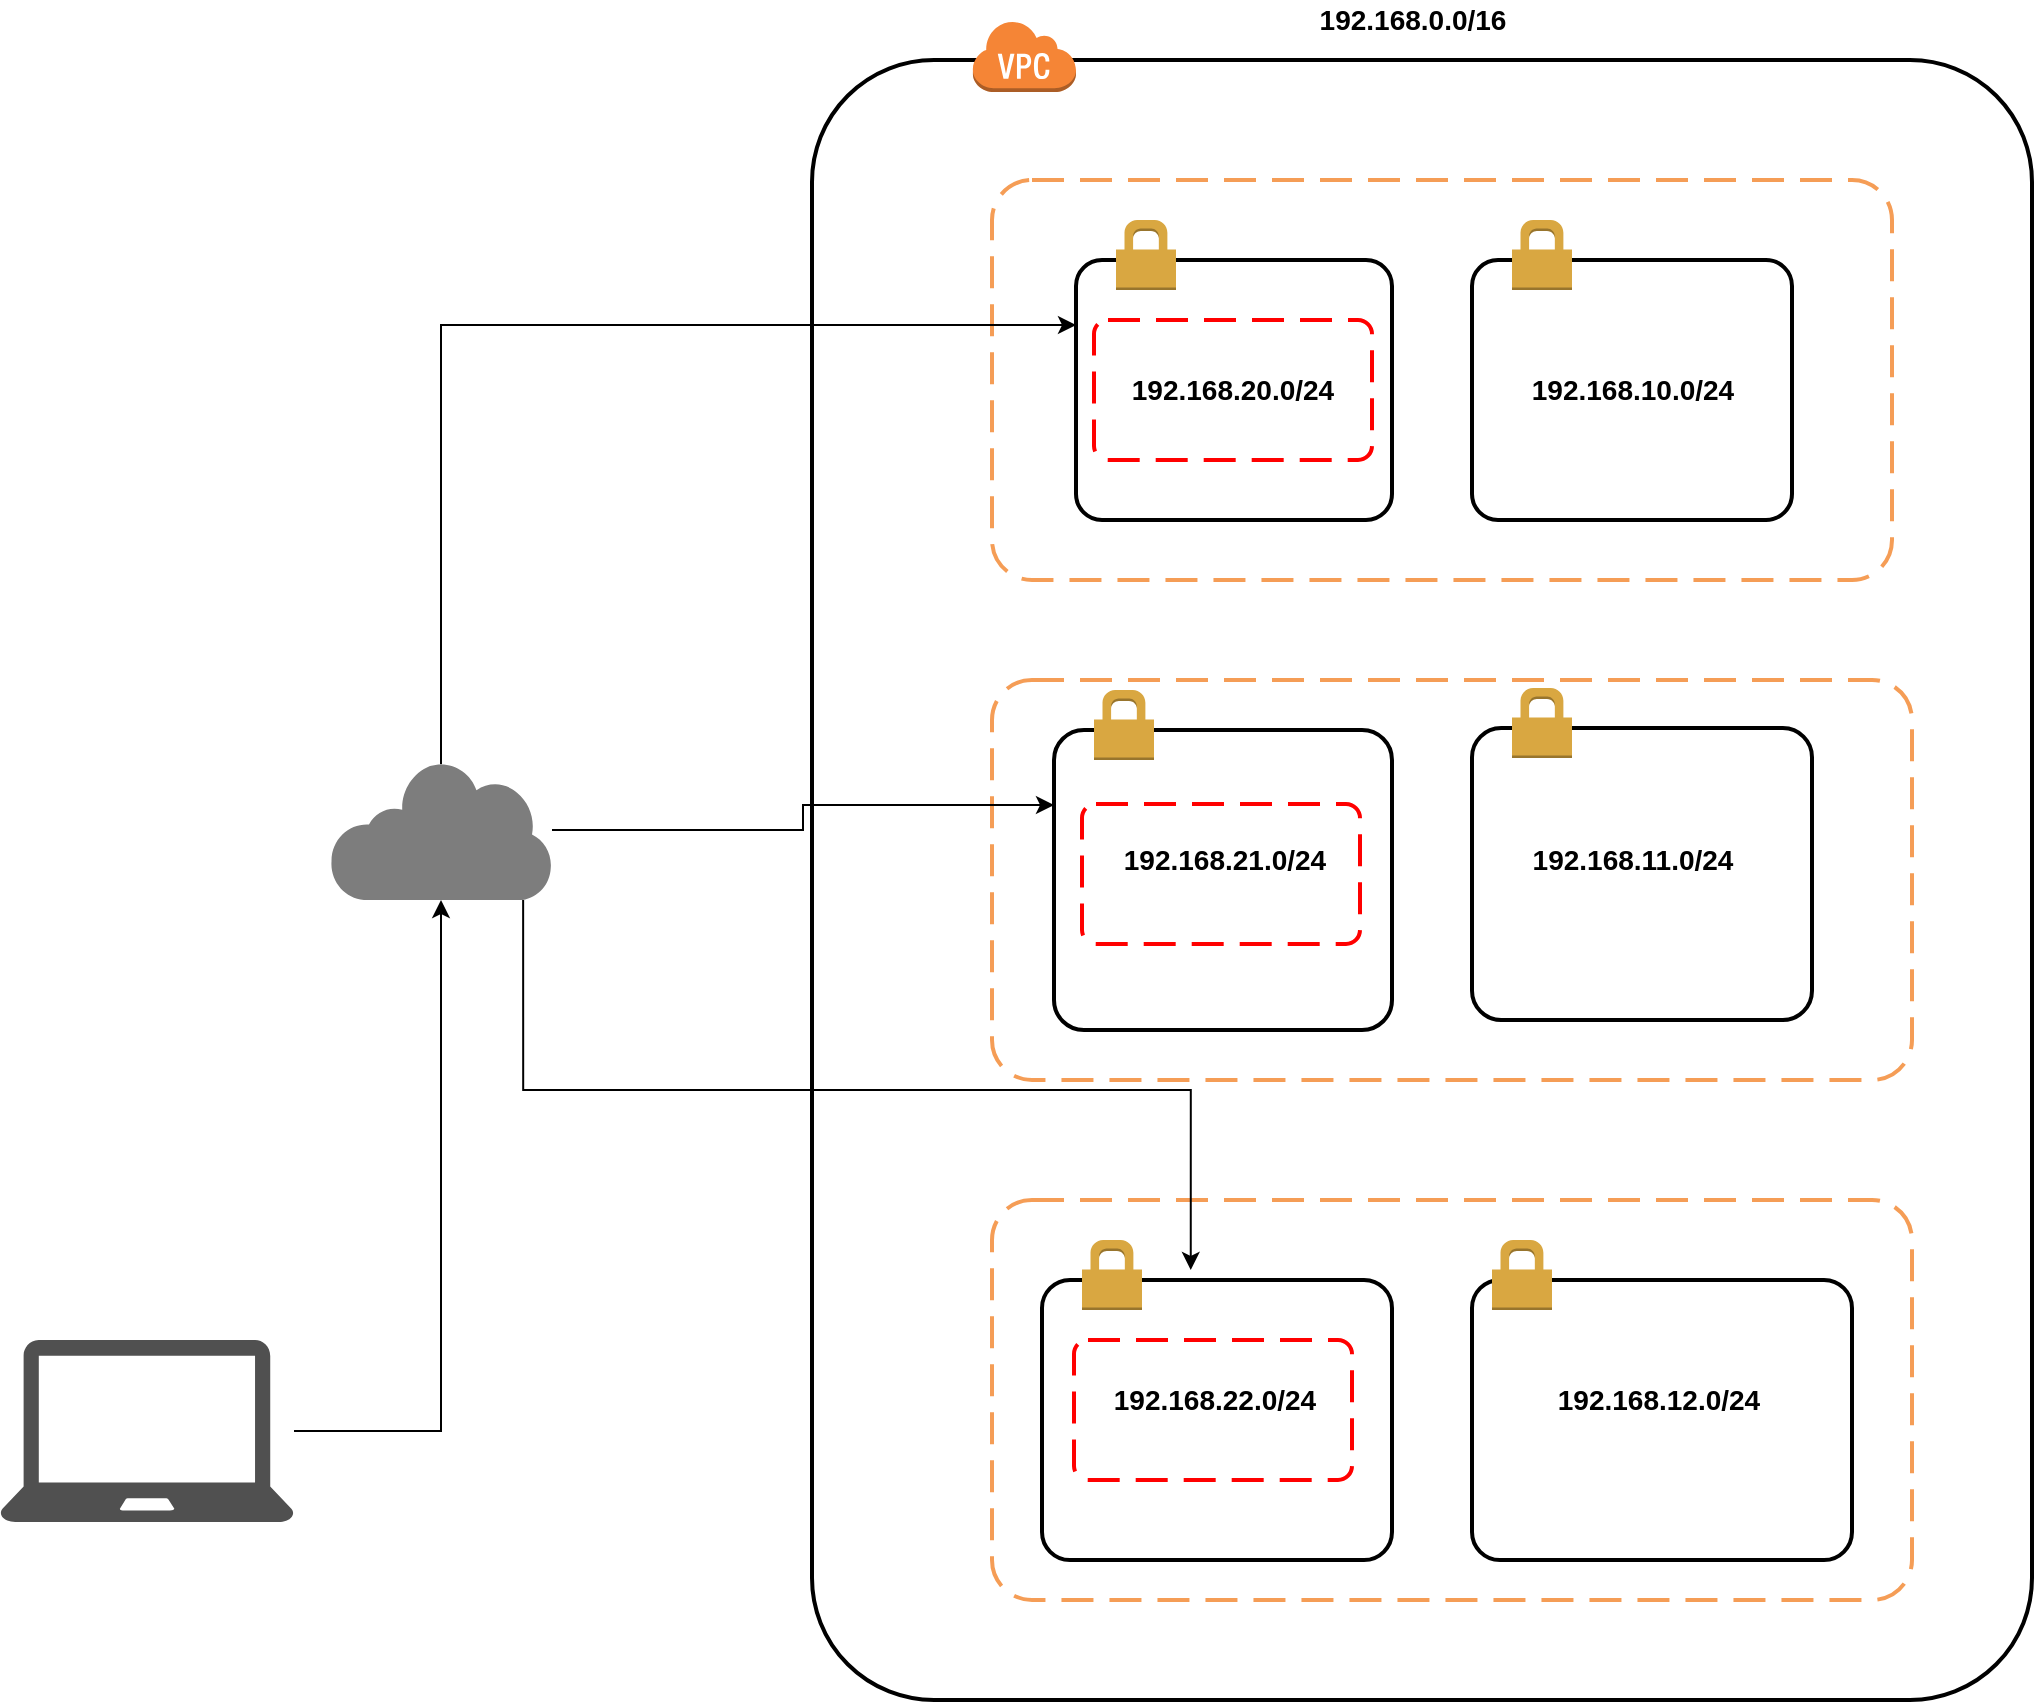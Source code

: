 <mxfile version="10.6.0" type="device"><diagram id="z_MdEBDGXkDoUOtXo7ME" name="Page-1"><mxGraphModel dx="2270" dy="761" grid="1" gridSize="10" guides="1" tooltips="1" connect="1" arrows="1" fold="1" page="1" pageScale="1" pageWidth="827" pageHeight="1169" math="0" shadow="0"><root><mxCell id="0"/><mxCell id="1" parent="0"/><mxCell id="tffGim2gGCRfPNkH6uo5-1" value="" style="rounded=1;arcSize=10;dashed=0;strokeColor=#000000;fillColor=none;gradientColor=none;strokeWidth=2;" vertex="1" parent="1"><mxGeometry x="50" y="190" width="610" height="820" as="geometry"/></mxCell><mxCell id="tffGim2gGCRfPNkH6uo5-2" value="" style="dashed=0;html=1;shape=mxgraph.aws3.virtual_private_cloud;fillColor=#F58536;gradientColor=none;dashed=0;" vertex="1" parent="1"><mxGeometry x="130" y="170" width="52" height="36" as="geometry"/></mxCell><mxCell id="tffGim2gGCRfPNkH6uo5-3" value="192.168.0.0/16&lt;br style=&quot;font-size: 14px;&quot;&gt;" style="text;html=1;resizable=0;autosize=1;align=center;verticalAlign=middle;points=[];fillColor=none;strokeColor=none;rounded=0;fontStyle=1;fontSize=14;" vertex="1" parent="1"><mxGeometry x="300" y="160" width="100" height="20" as="geometry"/></mxCell><mxCell id="tffGim2gGCRfPNkH6uo5-4" value="" style="rounded=1;arcSize=10;dashed=1;strokeColor=#F59D56;fillColor=none;gradientColor=none;dashPattern=8 4;strokeWidth=2;fontSize=14;" vertex="1" parent="1"><mxGeometry x="140" y="250" width="450" height="200" as="geometry"/></mxCell><mxCell id="tffGim2gGCRfPNkH6uo5-5" value="" style="rounded=1;arcSize=10;dashed=0;strokeColor=#000000;fillColor=none;gradientColor=none;strokeWidth=2;fontSize=14;" vertex="1" parent="1"><mxGeometry x="182" y="290" width="158" height="130" as="geometry"/></mxCell><mxCell id="tffGim2gGCRfPNkH6uo5-6" value="" style="dashed=0;html=1;shape=mxgraph.aws3.permissions;fillColor=#D9A741;gradientColor=none;dashed=0;fontSize=14;" vertex="1" parent="1"><mxGeometry x="202" y="270" width="30" height="35" as="geometry"/></mxCell><mxCell id="tffGim2gGCRfPNkH6uo5-7" value="" style="rounded=1;arcSize=10;dashed=0;strokeColor=#000000;fillColor=none;gradientColor=none;strokeWidth=2;fontSize=14;" vertex="1" parent="1"><mxGeometry x="380" y="290" width="160" height="130" as="geometry"/></mxCell><mxCell id="tffGim2gGCRfPNkH6uo5-8" value="" style="dashed=0;html=1;shape=mxgraph.aws3.permissions;fillColor=#D9A741;gradientColor=none;dashed=0;fontSize=14;" vertex="1" parent="1"><mxGeometry x="400" y="270" width="30" height="35" as="geometry"/></mxCell><mxCell id="tffGim2gGCRfPNkH6uo5-9" value="" style="rounded=1;arcSize=10;dashed=1;strokeColor=#F59D56;fillColor=none;gradientColor=none;dashPattern=8 4;strokeWidth=2;fontSize=14;" vertex="1" parent="1"><mxGeometry x="140" y="500" width="460" height="200" as="geometry"/></mxCell><mxCell id="tffGim2gGCRfPNkH6uo5-10" value="" style="rounded=1;arcSize=10;dashed=0;strokeColor=#000000;fillColor=none;gradientColor=none;strokeWidth=2;fontSize=14;" vertex="1" parent="1"><mxGeometry x="171" y="525" width="169" height="150" as="geometry"/></mxCell><mxCell id="tffGim2gGCRfPNkH6uo5-11" value="" style="dashed=0;html=1;shape=mxgraph.aws3.permissions;fillColor=#D9A741;gradientColor=none;dashed=0;fontSize=14;" vertex="1" parent="1"><mxGeometry x="191" y="505" width="30" height="35" as="geometry"/></mxCell><mxCell id="tffGim2gGCRfPNkH6uo5-12" value="" style="rounded=1;arcSize=10;dashed=0;strokeColor=#000000;fillColor=none;gradientColor=none;strokeWidth=2;fontSize=14;" vertex="1" parent="1"><mxGeometry x="380" y="524" width="170" height="146" as="geometry"/></mxCell><mxCell id="tffGim2gGCRfPNkH6uo5-13" value="" style="dashed=0;html=1;shape=mxgraph.aws3.permissions;fillColor=#D9A741;gradientColor=none;dashed=0;fontSize=14;" vertex="1" parent="1"><mxGeometry x="400" y="504" width="30" height="35" as="geometry"/></mxCell><mxCell id="tffGim2gGCRfPNkH6uo5-14" value="" style="rounded=1;arcSize=10;dashed=1;strokeColor=#F59D56;fillColor=none;gradientColor=none;dashPattern=8 4;strokeWidth=2;fontSize=14;" vertex="1" parent="1"><mxGeometry x="140" y="760" width="460" height="200" as="geometry"/></mxCell><mxCell id="tffGim2gGCRfPNkH6uo5-15" value="" style="rounded=1;arcSize=10;dashed=0;strokeColor=#000000;fillColor=none;gradientColor=none;strokeWidth=2;fontSize=14;" vertex="1" parent="1"><mxGeometry x="165" y="800" width="175" height="140" as="geometry"/></mxCell><mxCell id="tffGim2gGCRfPNkH6uo5-16" value="" style="dashed=0;html=1;shape=mxgraph.aws3.permissions;fillColor=#D9A741;gradientColor=none;dashed=0;fontSize=14;" vertex="1" parent="1"><mxGeometry x="185" y="780" width="30" height="35" as="geometry"/></mxCell><mxCell id="tffGim2gGCRfPNkH6uo5-17" value="" style="rounded=1;arcSize=10;dashed=0;strokeColor=#000000;fillColor=none;gradientColor=none;strokeWidth=2;fontSize=14;" vertex="1" parent="1"><mxGeometry x="380" y="800" width="190" height="140" as="geometry"/></mxCell><mxCell id="tffGim2gGCRfPNkH6uo5-18" value="" style="dashed=0;html=1;shape=mxgraph.aws3.permissions;fillColor=#D9A741;gradientColor=none;dashed=0;fontSize=14;" vertex="1" parent="1"><mxGeometry x="390" y="780" width="30" height="35" as="geometry"/></mxCell><mxCell id="tffGim2gGCRfPNkH6uo5-19" value="192.168.10.0/24&lt;br&gt;" style="text;html=1;resizable=0;autosize=1;align=center;verticalAlign=middle;points=[];fillColor=none;strokeColor=none;rounded=0;fontSize=14;fontStyle=1" vertex="1" parent="1"><mxGeometry x="400" y="345.1" width="120" height="20" as="geometry"/></mxCell><mxCell id="tffGim2gGCRfPNkH6uo5-20" value="192.168.11.0/24&lt;br&gt;" style="text;html=1;resizable=0;autosize=1;align=center;verticalAlign=middle;points=[];fillColor=none;strokeColor=none;rounded=0;fontSize=14;fontStyle=1" vertex="1" parent="1"><mxGeometry x="400" y="580.1" width="120" height="20" as="geometry"/></mxCell><mxCell id="tffGim2gGCRfPNkH6uo5-21" value="192.168.12.0/24&lt;br&gt;" style="text;html=1;resizable=0;autosize=1;align=center;verticalAlign=middle;points=[];fillColor=none;strokeColor=none;rounded=0;fontSize=14;fontStyle=1" vertex="1" parent="1"><mxGeometry x="413" y="850.1" width="120" height="20" as="geometry"/></mxCell><mxCell id="tffGim2gGCRfPNkH6uo5-22" value="192.168.20.0/24&lt;br&gt;" style="text;html=1;resizable=0;autosize=1;align=center;verticalAlign=middle;points=[];fillColor=none;strokeColor=none;rounded=0;fontSize=14;fontStyle=1" vertex="1" parent="1"><mxGeometry x="200" y="345.1" width="120" height="20" as="geometry"/></mxCell><mxCell id="tffGim2gGCRfPNkH6uo5-23" value="192.168.21.0/24&lt;br&gt;" style="text;html=1;resizable=0;autosize=1;align=center;verticalAlign=middle;points=[];fillColor=none;strokeColor=none;rounded=0;fontSize=14;fontStyle=1" vertex="1" parent="1"><mxGeometry x="195.5" y="580.1" width="120" height="20" as="geometry"/></mxCell><mxCell id="tffGim2gGCRfPNkH6uo5-24" value="192.168.22.0/24&lt;br&gt;" style="text;html=1;resizable=0;autosize=1;align=center;verticalAlign=middle;points=[];fillColor=none;strokeColor=none;rounded=0;fontSize=14;fontStyle=1" vertex="1" parent="1"><mxGeometry x="191" y="850.1" width="120" height="20" as="geometry"/></mxCell><mxCell id="tffGim2gGCRfPNkH6uo5-29" style="edgeStyle=orthogonalEdgeStyle;rounded=0;orthogonalLoop=1;jettySize=auto;html=1;exitX=0.5;exitY=0.03;exitDx=0;exitDy=0;exitPerimeter=0;entryX=0;entryY=0.25;entryDx=0;entryDy=0;" edge="1" parent="1" source="tffGim2gGCRfPNkH6uo5-25" target="tffGim2gGCRfPNkH6uo5-5"><mxGeometry relative="1" as="geometry"><Array as="points"><mxPoint x="-135" y="322"/></Array></mxGeometry></mxCell><mxCell id="tffGim2gGCRfPNkH6uo5-32" style="edgeStyle=orthogonalEdgeStyle;rounded=0;orthogonalLoop=1;jettySize=auto;html=1;entryX=0;entryY=0.25;entryDx=0;entryDy=0;" edge="1" parent="1" source="tffGim2gGCRfPNkH6uo5-25" target="tffGim2gGCRfPNkH6uo5-10"><mxGeometry relative="1" as="geometry"/></mxCell><mxCell id="tffGim2gGCRfPNkH6uo5-33" style="edgeStyle=orthogonalEdgeStyle;rounded=0;orthogonalLoop=1;jettySize=auto;html=1;exitX=0.87;exitY=1;exitDx=0;exitDy=0;exitPerimeter=0;entryX=0.425;entryY=-0.036;entryDx=0;entryDy=0;entryPerimeter=0;" edge="1" parent="1" source="tffGim2gGCRfPNkH6uo5-25" target="tffGim2gGCRfPNkH6uo5-15"><mxGeometry relative="1" as="geometry"/></mxCell><mxCell id="tffGim2gGCRfPNkH6uo5-25" value="" style="shadow=0;dashed=0;html=1;strokeColor=none;labelPosition=center;verticalLabelPosition=bottom;verticalAlign=top;align=center;shape=mxgraph.mscae.enterprise.internet;fillColor=#7D7D7D;" vertex="1" parent="1"><mxGeometry x="-191" y="540" width="111" height="70" as="geometry"/></mxCell><mxCell id="tffGim2gGCRfPNkH6uo5-30" style="edgeStyle=orthogonalEdgeStyle;rounded=0;orthogonalLoop=1;jettySize=auto;html=1;" edge="1" parent="1" source="tffGim2gGCRfPNkH6uo5-26" target="tffGim2gGCRfPNkH6uo5-25"><mxGeometry relative="1" as="geometry"/></mxCell><mxCell id="tffGim2gGCRfPNkH6uo5-26" value="" style="shadow=0;dashed=0;html=1;strokeColor=none;fillColor=#505050;labelPosition=center;verticalLabelPosition=bottom;verticalAlign=top;outlineConnect=0;align=center;shape=mxgraph.office.devices.laptop;" vertex="1" parent="1"><mxGeometry x="-356" y="830" width="147" height="91" as="geometry"/></mxCell><mxCell id="tffGim2gGCRfPNkH6uo5-34" value="" style="rounded=1;arcSize=10;dashed=1;strokeColor=#ff0000;fillColor=none;gradientColor=none;dashPattern=8 4;strokeWidth=2;" vertex="1" parent="1"><mxGeometry x="191" y="320" width="139" height="70" as="geometry"/></mxCell><mxCell id="tffGim2gGCRfPNkH6uo5-35" value="" style="rounded=1;arcSize=10;dashed=1;strokeColor=#ff0000;fillColor=none;gradientColor=none;dashPattern=8 4;strokeWidth=2;" vertex="1" parent="1"><mxGeometry x="185" y="562" width="139" height="70" as="geometry"/></mxCell><mxCell id="tffGim2gGCRfPNkH6uo5-36" value="" style="rounded=1;arcSize=10;dashed=1;strokeColor=#ff0000;fillColor=none;gradientColor=none;dashPattern=8 4;strokeWidth=2;" vertex="1" parent="1"><mxGeometry x="181" y="830.0" width="139" height="70" as="geometry"/></mxCell></root></mxGraphModel></diagram></mxfile>